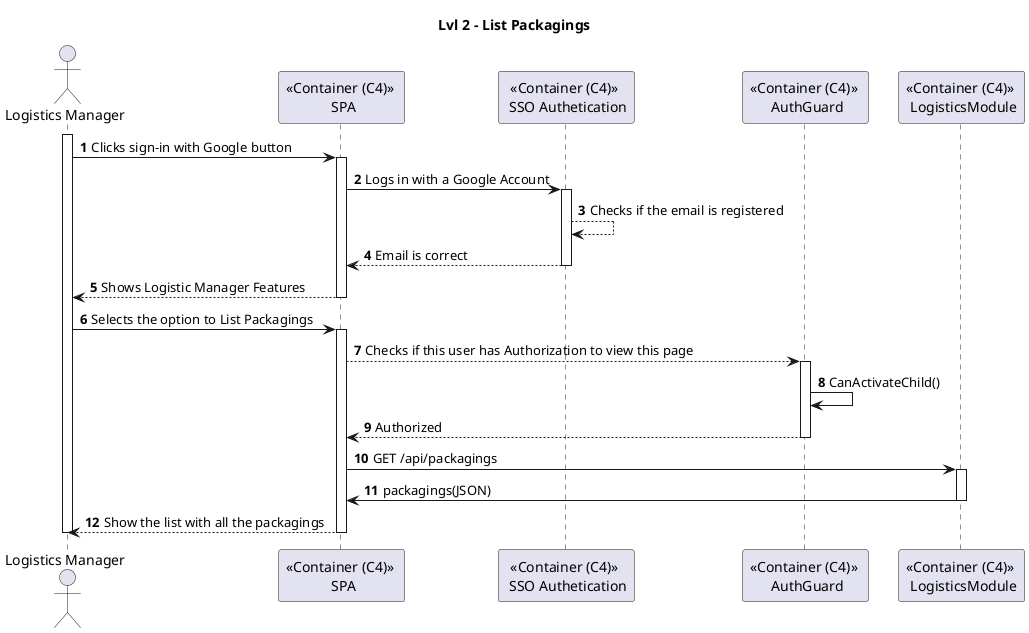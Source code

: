 @startuml USA02

title Lvl 2 - List Packagings

autonumber

actor "Logistics Manager" as LM
participant "<< Container (C4) >> \n SPA" as S
participant "<< Container (C4) >> \n SSO Authetication" as SSO
participant "<< Container (C4) >> \n AuthGuard" as AG
participant "<< Container (C4) >> \n LogisticsModule" as LMD


activate LM
LM -> S : Clicks sign-in with Google button
activate S
S -> SSO : Logs in with a Google Account
activate SSO
SSO --> SSO : Checks if the email is registered
SSO --> S : Email is correct
deactivate SSO
S --> LM : Shows Logistic Manager Features
deactivate S
LM -> S : Selects the option to List Packagings
activate S
S --> AG : Checks if this user has Authorization to view this page
activate AG
AG -> AG : CanActivateChild()
AG --> S : Authorized
deactivate AG

S -> LMD : GET /api/packagings
activate LMD

LMD -> S : packagings(JSON)
deactivate LMD

S --> LM : Show the list with all the packagings
deactivate S
deactivate LM

@enduml
